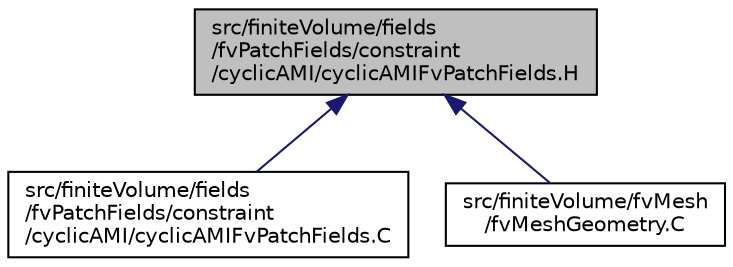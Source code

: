 digraph "src/finiteVolume/fields/fvPatchFields/constraint/cyclicAMI/cyclicAMIFvPatchFields.H"
{
  bgcolor="transparent";
  edge [fontname="Helvetica",fontsize="10",labelfontname="Helvetica",labelfontsize="10"];
  node [fontname="Helvetica",fontsize="10",shape=record];
  Node1 [label="src/finiteVolume/fields\l/fvPatchFields/constraint\l/cyclicAMI/cyclicAMIFvPatchFields.H",height=0.2,width=0.4,color="black", fillcolor="grey75", style="filled", fontcolor="black"];
  Node1 -> Node2 [dir="back",color="midnightblue",fontsize="10",style="solid",fontname="Helvetica"];
  Node2 [label="src/finiteVolume/fields\l/fvPatchFields/constraint\l/cyclicAMI/cyclicAMIFvPatchFields.C",height=0.2,width=0.4,color="black",URL="$a05330.html"];
  Node1 -> Node3 [dir="back",color="midnightblue",fontsize="10",style="solid",fontname="Helvetica"];
  Node3 [label="src/finiteVolume/fvMesh\l/fvMeshGeometry.C",height=0.2,width=0.4,color="black",URL="$a05987.html"];
}
